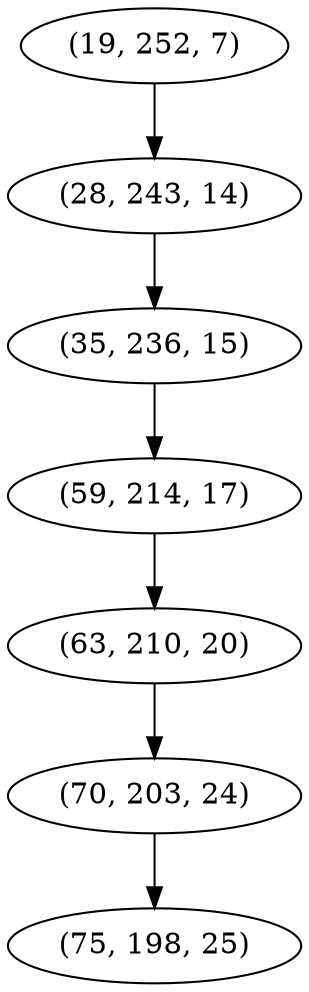 digraph tree {
    "(19, 252, 7)";
    "(28, 243, 14)";
    "(35, 236, 15)";
    "(59, 214, 17)";
    "(63, 210, 20)";
    "(70, 203, 24)";
    "(75, 198, 25)";
    "(19, 252, 7)" -> "(28, 243, 14)";
    "(28, 243, 14)" -> "(35, 236, 15)";
    "(35, 236, 15)" -> "(59, 214, 17)";
    "(59, 214, 17)" -> "(63, 210, 20)";
    "(63, 210, 20)" -> "(70, 203, 24)";
    "(70, 203, 24)" -> "(75, 198, 25)";
}
